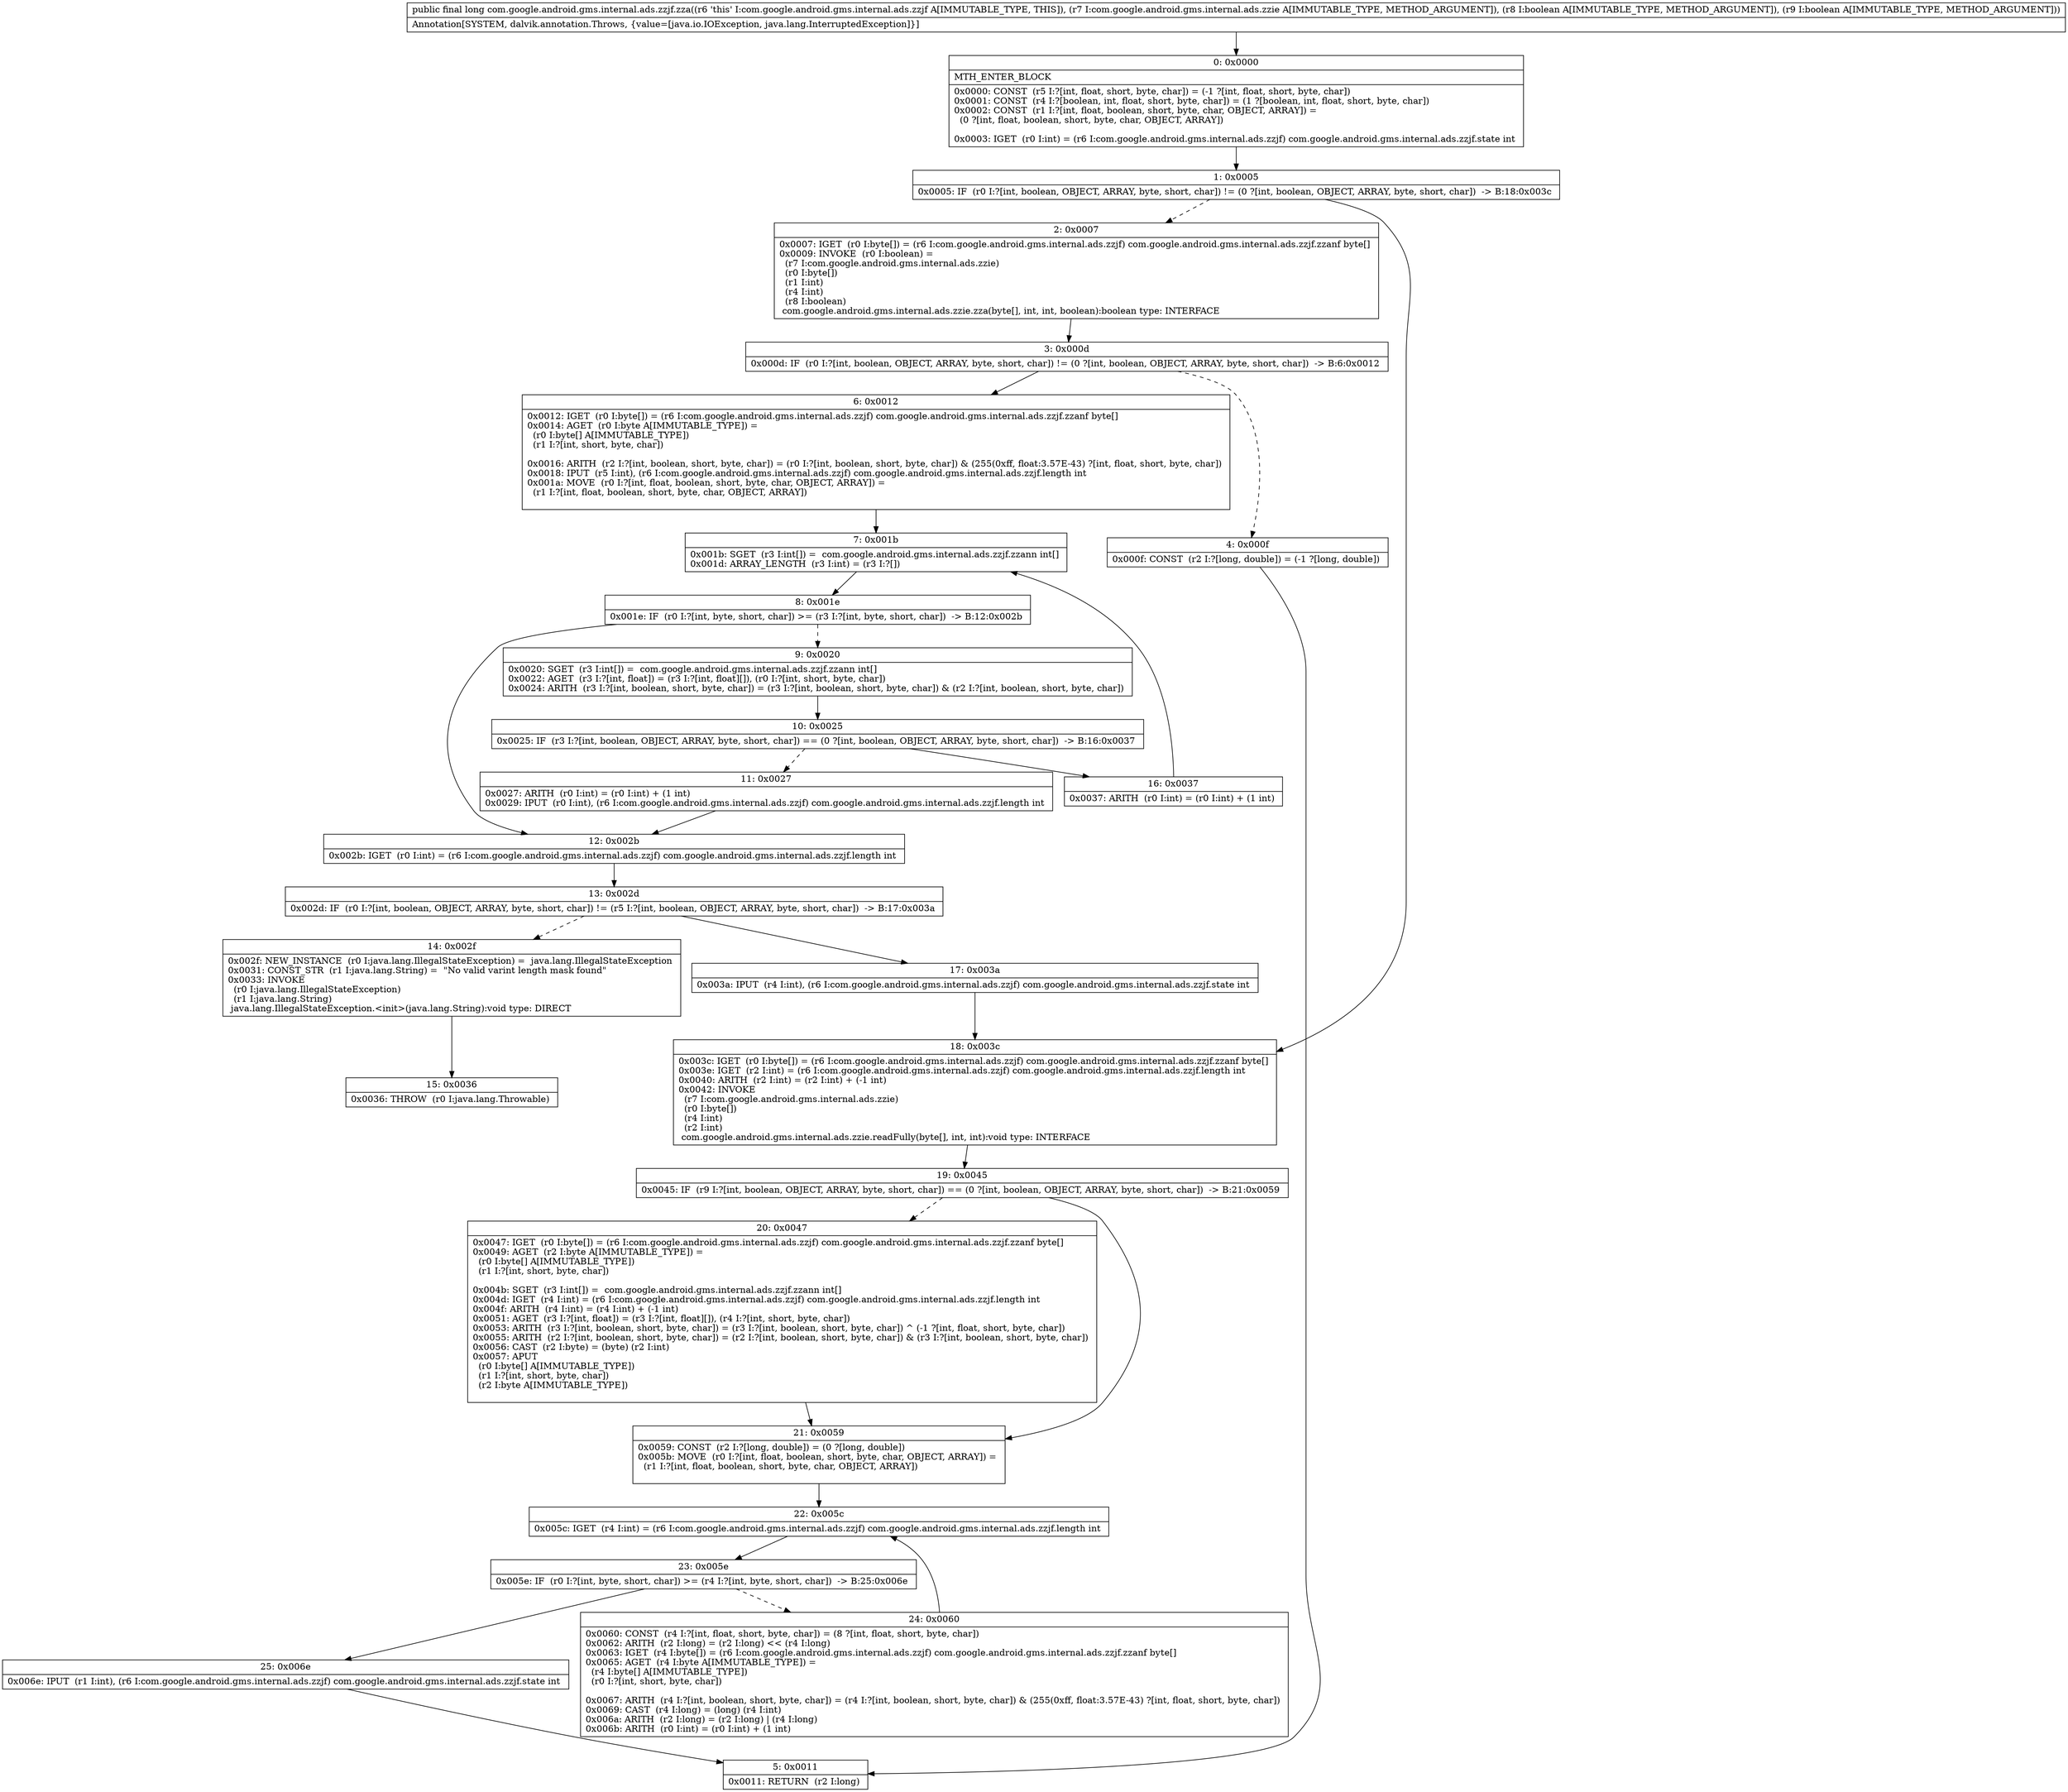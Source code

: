 digraph "CFG forcom.google.android.gms.internal.ads.zzjf.zza(Lcom\/google\/android\/gms\/internal\/ads\/zzie;ZZ)J" {
Node_0 [shape=record,label="{0\:\ 0x0000|MTH_ENTER_BLOCK\l|0x0000: CONST  (r5 I:?[int, float, short, byte, char]) = (\-1 ?[int, float, short, byte, char]) \l0x0001: CONST  (r4 I:?[boolean, int, float, short, byte, char]) = (1 ?[boolean, int, float, short, byte, char]) \l0x0002: CONST  (r1 I:?[int, float, boolean, short, byte, char, OBJECT, ARRAY]) = \l  (0 ?[int, float, boolean, short, byte, char, OBJECT, ARRAY])\l \l0x0003: IGET  (r0 I:int) = (r6 I:com.google.android.gms.internal.ads.zzjf) com.google.android.gms.internal.ads.zzjf.state int \l}"];
Node_1 [shape=record,label="{1\:\ 0x0005|0x0005: IF  (r0 I:?[int, boolean, OBJECT, ARRAY, byte, short, char]) != (0 ?[int, boolean, OBJECT, ARRAY, byte, short, char])  \-\> B:18:0x003c \l}"];
Node_2 [shape=record,label="{2\:\ 0x0007|0x0007: IGET  (r0 I:byte[]) = (r6 I:com.google.android.gms.internal.ads.zzjf) com.google.android.gms.internal.ads.zzjf.zzanf byte[] \l0x0009: INVOKE  (r0 I:boolean) = \l  (r7 I:com.google.android.gms.internal.ads.zzie)\l  (r0 I:byte[])\l  (r1 I:int)\l  (r4 I:int)\l  (r8 I:boolean)\l com.google.android.gms.internal.ads.zzie.zza(byte[], int, int, boolean):boolean type: INTERFACE \l}"];
Node_3 [shape=record,label="{3\:\ 0x000d|0x000d: IF  (r0 I:?[int, boolean, OBJECT, ARRAY, byte, short, char]) != (0 ?[int, boolean, OBJECT, ARRAY, byte, short, char])  \-\> B:6:0x0012 \l}"];
Node_4 [shape=record,label="{4\:\ 0x000f|0x000f: CONST  (r2 I:?[long, double]) = (\-1 ?[long, double]) \l}"];
Node_5 [shape=record,label="{5\:\ 0x0011|0x0011: RETURN  (r2 I:long) \l}"];
Node_6 [shape=record,label="{6\:\ 0x0012|0x0012: IGET  (r0 I:byte[]) = (r6 I:com.google.android.gms.internal.ads.zzjf) com.google.android.gms.internal.ads.zzjf.zzanf byte[] \l0x0014: AGET  (r0 I:byte A[IMMUTABLE_TYPE]) = \l  (r0 I:byte[] A[IMMUTABLE_TYPE])\l  (r1 I:?[int, short, byte, char])\l \l0x0016: ARITH  (r2 I:?[int, boolean, short, byte, char]) = (r0 I:?[int, boolean, short, byte, char]) & (255(0xff, float:3.57E\-43) ?[int, float, short, byte, char]) \l0x0018: IPUT  (r5 I:int), (r6 I:com.google.android.gms.internal.ads.zzjf) com.google.android.gms.internal.ads.zzjf.length int \l0x001a: MOVE  (r0 I:?[int, float, boolean, short, byte, char, OBJECT, ARRAY]) = \l  (r1 I:?[int, float, boolean, short, byte, char, OBJECT, ARRAY])\l \l}"];
Node_7 [shape=record,label="{7\:\ 0x001b|0x001b: SGET  (r3 I:int[]) =  com.google.android.gms.internal.ads.zzjf.zzann int[] \l0x001d: ARRAY_LENGTH  (r3 I:int) = (r3 I:?[]) \l}"];
Node_8 [shape=record,label="{8\:\ 0x001e|0x001e: IF  (r0 I:?[int, byte, short, char]) \>= (r3 I:?[int, byte, short, char])  \-\> B:12:0x002b \l}"];
Node_9 [shape=record,label="{9\:\ 0x0020|0x0020: SGET  (r3 I:int[]) =  com.google.android.gms.internal.ads.zzjf.zzann int[] \l0x0022: AGET  (r3 I:?[int, float]) = (r3 I:?[int, float][]), (r0 I:?[int, short, byte, char]) \l0x0024: ARITH  (r3 I:?[int, boolean, short, byte, char]) = (r3 I:?[int, boolean, short, byte, char]) & (r2 I:?[int, boolean, short, byte, char]) \l}"];
Node_10 [shape=record,label="{10\:\ 0x0025|0x0025: IF  (r3 I:?[int, boolean, OBJECT, ARRAY, byte, short, char]) == (0 ?[int, boolean, OBJECT, ARRAY, byte, short, char])  \-\> B:16:0x0037 \l}"];
Node_11 [shape=record,label="{11\:\ 0x0027|0x0027: ARITH  (r0 I:int) = (r0 I:int) + (1 int) \l0x0029: IPUT  (r0 I:int), (r6 I:com.google.android.gms.internal.ads.zzjf) com.google.android.gms.internal.ads.zzjf.length int \l}"];
Node_12 [shape=record,label="{12\:\ 0x002b|0x002b: IGET  (r0 I:int) = (r6 I:com.google.android.gms.internal.ads.zzjf) com.google.android.gms.internal.ads.zzjf.length int \l}"];
Node_13 [shape=record,label="{13\:\ 0x002d|0x002d: IF  (r0 I:?[int, boolean, OBJECT, ARRAY, byte, short, char]) != (r5 I:?[int, boolean, OBJECT, ARRAY, byte, short, char])  \-\> B:17:0x003a \l}"];
Node_14 [shape=record,label="{14\:\ 0x002f|0x002f: NEW_INSTANCE  (r0 I:java.lang.IllegalStateException) =  java.lang.IllegalStateException \l0x0031: CONST_STR  (r1 I:java.lang.String) =  \"No valid varint length mask found\" \l0x0033: INVOKE  \l  (r0 I:java.lang.IllegalStateException)\l  (r1 I:java.lang.String)\l java.lang.IllegalStateException.\<init\>(java.lang.String):void type: DIRECT \l}"];
Node_15 [shape=record,label="{15\:\ 0x0036|0x0036: THROW  (r0 I:java.lang.Throwable) \l}"];
Node_16 [shape=record,label="{16\:\ 0x0037|0x0037: ARITH  (r0 I:int) = (r0 I:int) + (1 int) \l}"];
Node_17 [shape=record,label="{17\:\ 0x003a|0x003a: IPUT  (r4 I:int), (r6 I:com.google.android.gms.internal.ads.zzjf) com.google.android.gms.internal.ads.zzjf.state int \l}"];
Node_18 [shape=record,label="{18\:\ 0x003c|0x003c: IGET  (r0 I:byte[]) = (r6 I:com.google.android.gms.internal.ads.zzjf) com.google.android.gms.internal.ads.zzjf.zzanf byte[] \l0x003e: IGET  (r2 I:int) = (r6 I:com.google.android.gms.internal.ads.zzjf) com.google.android.gms.internal.ads.zzjf.length int \l0x0040: ARITH  (r2 I:int) = (r2 I:int) + (\-1 int) \l0x0042: INVOKE  \l  (r7 I:com.google.android.gms.internal.ads.zzie)\l  (r0 I:byte[])\l  (r4 I:int)\l  (r2 I:int)\l com.google.android.gms.internal.ads.zzie.readFully(byte[], int, int):void type: INTERFACE \l}"];
Node_19 [shape=record,label="{19\:\ 0x0045|0x0045: IF  (r9 I:?[int, boolean, OBJECT, ARRAY, byte, short, char]) == (0 ?[int, boolean, OBJECT, ARRAY, byte, short, char])  \-\> B:21:0x0059 \l}"];
Node_20 [shape=record,label="{20\:\ 0x0047|0x0047: IGET  (r0 I:byte[]) = (r6 I:com.google.android.gms.internal.ads.zzjf) com.google.android.gms.internal.ads.zzjf.zzanf byte[] \l0x0049: AGET  (r2 I:byte A[IMMUTABLE_TYPE]) = \l  (r0 I:byte[] A[IMMUTABLE_TYPE])\l  (r1 I:?[int, short, byte, char])\l \l0x004b: SGET  (r3 I:int[]) =  com.google.android.gms.internal.ads.zzjf.zzann int[] \l0x004d: IGET  (r4 I:int) = (r6 I:com.google.android.gms.internal.ads.zzjf) com.google.android.gms.internal.ads.zzjf.length int \l0x004f: ARITH  (r4 I:int) = (r4 I:int) + (\-1 int) \l0x0051: AGET  (r3 I:?[int, float]) = (r3 I:?[int, float][]), (r4 I:?[int, short, byte, char]) \l0x0053: ARITH  (r3 I:?[int, boolean, short, byte, char]) = (r3 I:?[int, boolean, short, byte, char]) ^ (\-1 ?[int, float, short, byte, char]) \l0x0055: ARITH  (r2 I:?[int, boolean, short, byte, char]) = (r2 I:?[int, boolean, short, byte, char]) & (r3 I:?[int, boolean, short, byte, char]) \l0x0056: CAST  (r2 I:byte) = (byte) (r2 I:int) \l0x0057: APUT  \l  (r0 I:byte[] A[IMMUTABLE_TYPE])\l  (r1 I:?[int, short, byte, char])\l  (r2 I:byte A[IMMUTABLE_TYPE])\l \l}"];
Node_21 [shape=record,label="{21\:\ 0x0059|0x0059: CONST  (r2 I:?[long, double]) = (0 ?[long, double]) \l0x005b: MOVE  (r0 I:?[int, float, boolean, short, byte, char, OBJECT, ARRAY]) = \l  (r1 I:?[int, float, boolean, short, byte, char, OBJECT, ARRAY])\l \l}"];
Node_22 [shape=record,label="{22\:\ 0x005c|0x005c: IGET  (r4 I:int) = (r6 I:com.google.android.gms.internal.ads.zzjf) com.google.android.gms.internal.ads.zzjf.length int \l}"];
Node_23 [shape=record,label="{23\:\ 0x005e|0x005e: IF  (r0 I:?[int, byte, short, char]) \>= (r4 I:?[int, byte, short, char])  \-\> B:25:0x006e \l}"];
Node_24 [shape=record,label="{24\:\ 0x0060|0x0060: CONST  (r4 I:?[int, float, short, byte, char]) = (8 ?[int, float, short, byte, char]) \l0x0062: ARITH  (r2 I:long) = (r2 I:long) \<\< (r4 I:long) \l0x0063: IGET  (r4 I:byte[]) = (r6 I:com.google.android.gms.internal.ads.zzjf) com.google.android.gms.internal.ads.zzjf.zzanf byte[] \l0x0065: AGET  (r4 I:byte A[IMMUTABLE_TYPE]) = \l  (r4 I:byte[] A[IMMUTABLE_TYPE])\l  (r0 I:?[int, short, byte, char])\l \l0x0067: ARITH  (r4 I:?[int, boolean, short, byte, char]) = (r4 I:?[int, boolean, short, byte, char]) & (255(0xff, float:3.57E\-43) ?[int, float, short, byte, char]) \l0x0069: CAST  (r4 I:long) = (long) (r4 I:int) \l0x006a: ARITH  (r2 I:long) = (r2 I:long) \| (r4 I:long) \l0x006b: ARITH  (r0 I:int) = (r0 I:int) + (1 int) \l}"];
Node_25 [shape=record,label="{25\:\ 0x006e|0x006e: IPUT  (r1 I:int), (r6 I:com.google.android.gms.internal.ads.zzjf) com.google.android.gms.internal.ads.zzjf.state int \l}"];
MethodNode[shape=record,label="{public final long com.google.android.gms.internal.ads.zzjf.zza((r6 'this' I:com.google.android.gms.internal.ads.zzjf A[IMMUTABLE_TYPE, THIS]), (r7 I:com.google.android.gms.internal.ads.zzie A[IMMUTABLE_TYPE, METHOD_ARGUMENT]), (r8 I:boolean A[IMMUTABLE_TYPE, METHOD_ARGUMENT]), (r9 I:boolean A[IMMUTABLE_TYPE, METHOD_ARGUMENT]))  | Annotation[SYSTEM, dalvik.annotation.Throws, \{value=[java.io.IOException, java.lang.InterruptedException]\}]\l}"];
MethodNode -> Node_0;
Node_0 -> Node_1;
Node_1 -> Node_2[style=dashed];
Node_1 -> Node_18;
Node_2 -> Node_3;
Node_3 -> Node_4[style=dashed];
Node_3 -> Node_6;
Node_4 -> Node_5;
Node_6 -> Node_7;
Node_7 -> Node_8;
Node_8 -> Node_9[style=dashed];
Node_8 -> Node_12;
Node_9 -> Node_10;
Node_10 -> Node_11[style=dashed];
Node_10 -> Node_16;
Node_11 -> Node_12;
Node_12 -> Node_13;
Node_13 -> Node_14[style=dashed];
Node_13 -> Node_17;
Node_14 -> Node_15;
Node_16 -> Node_7;
Node_17 -> Node_18;
Node_18 -> Node_19;
Node_19 -> Node_20[style=dashed];
Node_19 -> Node_21;
Node_20 -> Node_21;
Node_21 -> Node_22;
Node_22 -> Node_23;
Node_23 -> Node_24[style=dashed];
Node_23 -> Node_25;
Node_24 -> Node_22;
Node_25 -> Node_5;
}

